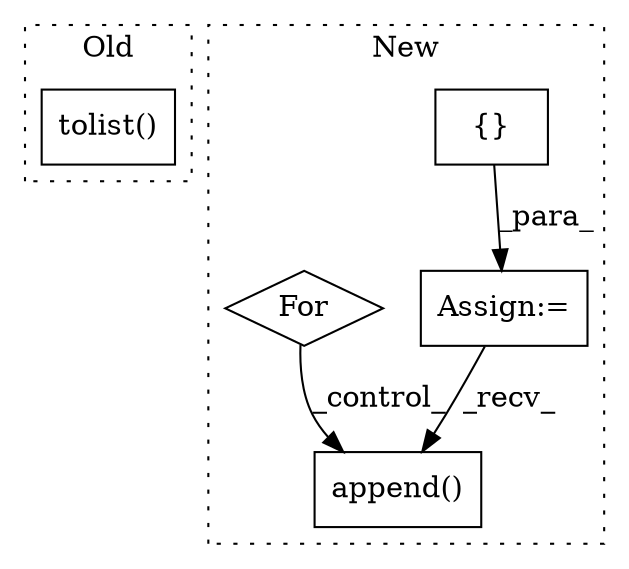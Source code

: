 digraph G {
subgraph cluster0 {
1 [label="tolist()" a="75" s="3971" l="20" shape="box"];
label = "Old";
style="dotted";
}
subgraph cluster1 {
2 [label="append()" a="75" s="4205,4262" l="15,1" shape="box"];
3 [label="{}" a="59" s="4147,4147" l="2,1" shape="box"];
4 [label="For" a="107" s="4158,4191" l="4,14" shape="diamond"];
5 [label="Assign:=" a="68" s="4144" l="3" shape="box"];
label = "New";
style="dotted";
}
3 -> 5 [label="_para_"];
4 -> 2 [label="_control_"];
5 -> 2 [label="_recv_"];
}